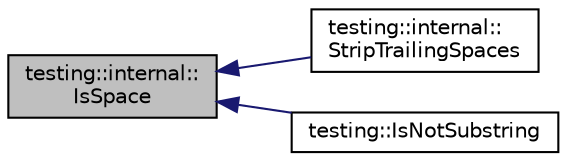 digraph "testing::internal::IsSpace"
{
  edge [fontname="Helvetica",fontsize="10",labelfontname="Helvetica",labelfontsize="10"];
  node [fontname="Helvetica",fontsize="10",shape=record];
  rankdir="LR";
  Node1638 [label="testing::internal::\lIsSpace",height=0.2,width=0.4,color="black", fillcolor="grey75", style="filled", fontcolor="black"];
  Node1638 -> Node1639 [dir="back",color="midnightblue",fontsize="10",style="solid",fontname="Helvetica"];
  Node1639 [label="testing::internal::\lStripTrailingSpaces",height=0.2,width=0.4,color="black", fillcolor="white", style="filled",URL="$d0/da7/namespacetesting_1_1internal.html#aa6afda12e567c353e2e9b9c2e8cae14f"];
  Node1638 -> Node1640 [dir="back",color="midnightblue",fontsize="10",style="solid",fontname="Helvetica"];
  Node1640 [label="testing::IsNotSubstring",height=0.2,width=0.4,color="black", fillcolor="white", style="filled",URL="$d0/d75/namespacetesting.html#abe7b3fa1c9528745f934d4a14155ea87"];
}
